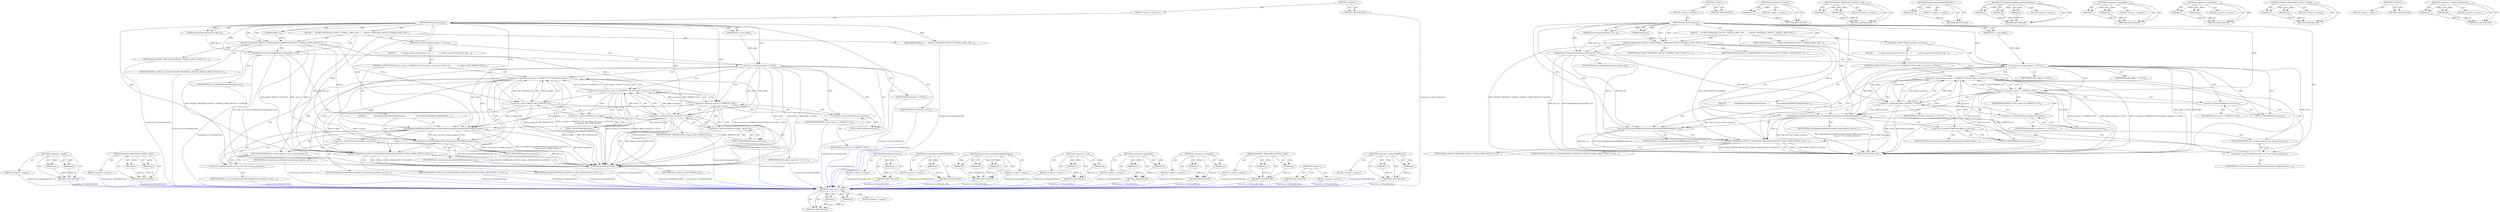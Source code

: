 digraph "&lt;operator&gt;.indirectFieldAccess" {
vulnerable_90 [label=<(METHOD,&lt;operator&gt;.equals)>];
vulnerable_91 [label=<(PARAM,p1)>];
vulnerable_92 [label=<(PARAM,p2)>];
vulnerable_93 [label=<(BLOCK,&lt;empty&gt;,&lt;empty&gt;)>];
vulnerable_94 [label=<(METHOD_RETURN,ANY)>];
vulnerable_6 [label=<(METHOD,&lt;global&gt;)<SUB>1</SUB>>];
vulnerable_7 [label=<(BLOCK,&lt;empty&gt;,&lt;empty&gt;)<SUB>1</SUB>>];
vulnerable_8 [label=<(METHOD,DetectRunCleanup)<SUB>1</SUB>>];
vulnerable_9 [label=<(PARAM,DetectEngineThreadCtx *det_ctx)<SUB>1</SUB>>];
vulnerable_10 [label=<(PARAM,Packet *p)<SUB>2</SUB>>];
vulnerable_11 [label=<(PARAM,Flow * const pflow)<SUB>2</SUB>>];
vulnerable_12 [label=<(BLOCK,{
    PACKET_PROFILING_DETECT_START(p, PROF_DET...,{
    PACKET_PROFILING_DETECT_START(p, PROF_DET...)<SUB>3</SUB>>];
vulnerable_13 [label=<(PACKET_PROFILING_DETECT_START,PACKET_PROFILING_DETECT_START(p, PROF_DETECT_CL...)<SUB>4</SUB>>];
vulnerable_14 [label=<(IDENTIFIER,p,PACKET_PROFILING_DETECT_START(p, PROF_DETECT_CL...)<SUB>4</SUB>>];
vulnerable_15 [label=<(IDENTIFIER,PROF_DETECT_CLEANUP,PACKET_PROFILING_DETECT_START(p, PROF_DETECT_CL...)<SUB>4</SUB>>];
vulnerable_16 [label=<(PacketPatternCleanup,PacketPatternCleanup(det_ctx))<SUB>6</SUB>>];
vulnerable_17 [label=<(IDENTIFIER,det_ctx,PacketPatternCleanup(det_ctx))<SUB>6</SUB>>];
vulnerable_18 [label=<(CONTROL_STRUCTURE,IF,if (pflow != NULL))<SUB>8</SUB>>];
vulnerable_19 [label=<(&lt;operator&gt;.notEquals,pflow != NULL)<SUB>8</SUB>>];
vulnerable_20 [label=<(IDENTIFIER,pflow,pflow != NULL)<SUB>8</SUB>>];
vulnerable_21 [label=<(IDENTIFIER,NULL,pflow != NULL)<SUB>8</SUB>>];
vulnerable_22 [label=<(BLOCK,{
         /* update inspected tracker for raw ...,{
         /* update inspected tracker for raw ...)<SUB>8</SUB>>];
vulnerable_23 [label=<(CONTROL_STRUCTURE,IF,if (p-&gt;proto == IPPROTO_TCP &amp;&amp; pflow-&gt;protoctx != NULL))<SUB>10</SUB>>];
vulnerable_24 [label=<(&lt;operator&gt;.logicalAnd,p-&gt;proto == IPPROTO_TCP &amp;&amp; pflow-&gt;protoctx != NULL)<SUB>10</SUB>>];
vulnerable_25 [label=<(&lt;operator&gt;.equals,p-&gt;proto == IPPROTO_TCP)<SUB>10</SUB>>];
vulnerable_26 [label=<(&lt;operator&gt;.indirectFieldAccess,p-&gt;proto)<SUB>10</SUB>>];
vulnerable_27 [label=<(IDENTIFIER,p,p-&gt;proto == IPPROTO_TCP)<SUB>10</SUB>>];
vulnerable_28 [label=<(FIELD_IDENTIFIER,proto,proto)<SUB>10</SUB>>];
vulnerable_29 [label=<(IDENTIFIER,IPPROTO_TCP,p-&gt;proto == IPPROTO_TCP)<SUB>10</SUB>>];
vulnerable_30 [label=<(&lt;operator&gt;.notEquals,pflow-&gt;protoctx != NULL)<SUB>10</SUB>>];
vulnerable_31 [label=<(&lt;operator&gt;.indirectFieldAccess,pflow-&gt;protoctx)<SUB>10</SUB>>];
vulnerable_32 [label=<(IDENTIFIER,pflow,pflow-&gt;protoctx != NULL)<SUB>10</SUB>>];
vulnerable_33 [label=<(FIELD_IDENTIFIER,protoctx,protoctx)<SUB>10</SUB>>];
vulnerable_34 [label=<(IDENTIFIER,NULL,pflow-&gt;protoctx != NULL)<SUB>10</SUB>>];
vulnerable_35 [label=<(BLOCK,{
             StreamReassembleRawUpdateProgres...,{
             StreamReassembleRawUpdateProgres...)<SUB>10</SUB>>];
vulnerable_36 [label=<(StreamReassembleRawUpdateProgress,StreamReassembleRawUpdateProgress(pflow-&gt;protoc...)<SUB>11</SUB>>];
vulnerable_37 [label=<(&lt;operator&gt;.indirectFieldAccess,pflow-&gt;protoctx)<SUB>11</SUB>>];
vulnerable_38 [label=<(IDENTIFIER,pflow,StreamReassembleRawUpdateProgress(pflow-&gt;protoc...)<SUB>11</SUB>>];
vulnerable_39 [label=<(FIELD_IDENTIFIER,protoctx,protoctx)<SUB>11</SUB>>];
vulnerable_40 [label=<(IDENTIFIER,p,StreamReassembleRawUpdateProgress(pflow-&gt;protoc...)<SUB>11</SUB>>];
vulnerable_41 [label=<(&lt;operator&gt;.indirectFieldAccess,det_ctx-&gt;raw_stream_progress)<SUB>12</SUB>>];
vulnerable_42 [label=<(IDENTIFIER,det_ctx,StreamReassembleRawUpdateProgress(pflow-&gt;protoc...)<SUB>12</SUB>>];
vulnerable_43 [label=<(FIELD_IDENTIFIER,raw_stream_progress,raw_stream_progress)<SUB>12</SUB>>];
vulnerable_44 [label=<(DetectEngineCleanHCBDBuffers,DetectEngineCleanHCBDBuffers(det_ctx))<SUB>14</SUB>>];
vulnerable_45 [label=<(IDENTIFIER,det_ctx,DetectEngineCleanHCBDBuffers(det_ctx))<SUB>14</SUB>>];
vulnerable_46 [label=<(PACKET_PROFILING_DETECT_END,PACKET_PROFILING_DETECT_END(p, PROF_DETECT_CLEA...)<SUB>17</SUB>>];
vulnerable_47 [label=<(IDENTIFIER,p,PACKET_PROFILING_DETECT_END(p, PROF_DETECT_CLEA...)<SUB>17</SUB>>];
vulnerable_48 [label=<(IDENTIFIER,PROF_DETECT_CLEANUP,PACKET_PROFILING_DETECT_END(p, PROF_DETECT_CLEA...)<SUB>17</SUB>>];
vulnerable_49 [label=<(IDENTIFIER,SCReturn,{
    PACKET_PROFILING_DETECT_START(p, PROF_DET...)<SUB>18</SUB>>];
vulnerable_50 [label=<(METHOD_RETURN,void)<SUB>1</SUB>>];
vulnerable_52 [label=<(METHOD_RETURN,ANY)<SUB>1</SUB>>];
vulnerable_76 [label=<(METHOD,PacketPatternCleanup)>];
vulnerable_77 [label=<(PARAM,p1)>];
vulnerable_78 [label=<(BLOCK,&lt;empty&gt;,&lt;empty&gt;)>];
vulnerable_79 [label=<(METHOD_RETURN,ANY)>];
vulnerable_110 [label=<(METHOD,PACKET_PROFILING_DETECT_END)>];
vulnerable_111 [label=<(PARAM,p1)>];
vulnerable_112 [label=<(PARAM,p2)>];
vulnerable_113 [label=<(BLOCK,&lt;empty&gt;,&lt;empty&gt;)>];
vulnerable_114 [label=<(METHOD_RETURN,ANY)>];
vulnerable_106 [label=<(METHOD,DetectEngineCleanHCBDBuffers)>];
vulnerable_107 [label=<(PARAM,p1)>];
vulnerable_108 [label=<(BLOCK,&lt;empty&gt;,&lt;empty&gt;)>];
vulnerable_109 [label=<(METHOD_RETURN,ANY)>];
vulnerable_100 [label=<(METHOD,StreamReassembleRawUpdateProgress)>];
vulnerable_101 [label=<(PARAM,p1)>];
vulnerable_102 [label=<(PARAM,p2)>];
vulnerable_103 [label=<(PARAM,p3)>];
vulnerable_104 [label=<(BLOCK,&lt;empty&gt;,&lt;empty&gt;)>];
vulnerable_105 [label=<(METHOD_RETURN,ANY)>];
vulnerable_85 [label=<(METHOD,&lt;operator&gt;.logicalAnd)>];
vulnerable_86 [label=<(PARAM,p1)>];
vulnerable_87 [label=<(PARAM,p2)>];
vulnerable_88 [label=<(BLOCK,&lt;empty&gt;,&lt;empty&gt;)>];
vulnerable_89 [label=<(METHOD_RETURN,ANY)>];
vulnerable_80 [label=<(METHOD,&lt;operator&gt;.notEquals)>];
vulnerable_81 [label=<(PARAM,p1)>];
vulnerable_82 [label=<(PARAM,p2)>];
vulnerable_83 [label=<(BLOCK,&lt;empty&gt;,&lt;empty&gt;)>];
vulnerable_84 [label=<(METHOD_RETURN,ANY)>];
vulnerable_71 [label=<(METHOD,PACKET_PROFILING_DETECT_START)>];
vulnerable_72 [label=<(PARAM,p1)>];
vulnerable_73 [label=<(PARAM,p2)>];
vulnerable_74 [label=<(BLOCK,&lt;empty&gt;,&lt;empty&gt;)>];
vulnerable_75 [label=<(METHOD_RETURN,ANY)>];
vulnerable_65 [label=<(METHOD,&lt;global&gt;)<SUB>1</SUB>>];
vulnerable_66 [label=<(BLOCK,&lt;empty&gt;,&lt;empty&gt;)>];
vulnerable_67 [label=<(METHOD_RETURN,ANY)>];
vulnerable_95 [label=<(METHOD,&lt;operator&gt;.indirectFieldAccess)>];
vulnerable_96 [label=<(PARAM,p1)>];
vulnerable_97 [label=<(PARAM,p2)>];
vulnerable_98 [label=<(BLOCK,&lt;empty&gt;,&lt;empty&gt;)>];
vulnerable_99 [label=<(METHOD_RETURN,ANY)>];
fixed_96 [label=<(METHOD,&lt;operator&gt;.equals)>];
fixed_97 [label=<(PARAM,p1)>];
fixed_98 [label=<(PARAM,p2)>];
fixed_99 [label=<(BLOCK,&lt;empty&gt;,&lt;empty&gt;)>];
fixed_100 [label=<(METHOD_RETURN,ANY)>];
fixed_121 [label=<(METHOD,PACKET_PROFILING_DETECT_END)>];
fixed_122 [label=<(PARAM,p1)>];
fixed_123 [label=<(PARAM,p2)>];
fixed_124 [label=<(BLOCK,&lt;empty&gt;,&lt;empty&gt;)>];
fixed_125 [label=<(METHOD_RETURN,ANY)>];
fixed_6 [label=<(METHOD,&lt;global&gt;)<SUB>1</SUB>>];
fixed_7 [label=<(BLOCK,&lt;empty&gt;,&lt;empty&gt;)<SUB>1</SUB>>];
fixed_8 [label=<(METHOD,DetectRunCleanup)<SUB>1</SUB>>];
fixed_9 [label=<(PARAM,DetectEngineThreadCtx *det_ctx)<SUB>1</SUB>>];
fixed_10 [label=<(PARAM,Packet *p)<SUB>2</SUB>>];
fixed_11 [label=<(PARAM,Flow * const pflow)<SUB>2</SUB>>];
fixed_12 [label=<(BLOCK,{
    PACKET_PROFILING_DETECT_START(p, PROF_DET...,{
    PACKET_PROFILING_DETECT_START(p, PROF_DET...)<SUB>3</SUB>>];
fixed_13 [label=<(PACKET_PROFILING_DETECT_START,PACKET_PROFILING_DETECT_START(p, PROF_DETECT_CL...)<SUB>4</SUB>>];
fixed_14 [label=<(IDENTIFIER,p,PACKET_PROFILING_DETECT_START(p, PROF_DETECT_CL...)<SUB>4</SUB>>];
fixed_15 [label=<(IDENTIFIER,PROF_DETECT_CLEANUP,PACKET_PROFILING_DETECT_START(p, PROF_DETECT_CL...)<SUB>4</SUB>>];
fixed_16 [label=<(PacketPatternCleanup,PacketPatternCleanup(det_ctx))<SUB>6</SUB>>];
fixed_17 [label=<(IDENTIFIER,det_ctx,PacketPatternCleanup(det_ctx))<SUB>6</SUB>>];
fixed_18 [label=<(CONTROL_STRUCTURE,IF,if (pflow != NULL))<SUB>8</SUB>>];
fixed_19 [label=<(&lt;operator&gt;.notEquals,pflow != NULL)<SUB>8</SUB>>];
fixed_20 [label=<(IDENTIFIER,pflow,pflow != NULL)<SUB>8</SUB>>];
fixed_21 [label=<(IDENTIFIER,NULL,pflow != NULL)<SUB>8</SUB>>];
fixed_22 [label=<(BLOCK,{
         /* update inspected tracker for raw ...,{
         /* update inspected tracker for raw ...)<SUB>8</SUB>>];
fixed_23 [label=<(CONTROL_STRUCTURE,IF,if (p-&gt;proto == IPPROTO_TCP &amp;&amp; pflow-&gt;protoctx != NULL &amp;&amp;
            (p-&gt;flags &amp; PKT_STREAM_EST)))<SUB>10</SUB>>];
fixed_24 [label=<(&lt;operator&gt;.logicalAnd,p-&gt;proto == IPPROTO_TCP &amp;&amp; pflow-&gt;protoctx != N...)<SUB>10</SUB>>];
fixed_25 [label=<(&lt;operator&gt;.logicalAnd,p-&gt;proto == IPPROTO_TCP &amp;&amp; pflow-&gt;protoctx != NULL)<SUB>10</SUB>>];
fixed_26 [label=<(&lt;operator&gt;.equals,p-&gt;proto == IPPROTO_TCP)<SUB>10</SUB>>];
fixed_27 [label=<(&lt;operator&gt;.indirectFieldAccess,p-&gt;proto)<SUB>10</SUB>>];
fixed_28 [label=<(IDENTIFIER,p,p-&gt;proto == IPPROTO_TCP)<SUB>10</SUB>>];
fixed_29 [label=<(FIELD_IDENTIFIER,proto,proto)<SUB>10</SUB>>];
fixed_30 [label=<(IDENTIFIER,IPPROTO_TCP,p-&gt;proto == IPPROTO_TCP)<SUB>10</SUB>>];
fixed_31 [label=<(&lt;operator&gt;.notEquals,pflow-&gt;protoctx != NULL)<SUB>10</SUB>>];
fixed_32 [label=<(&lt;operator&gt;.indirectFieldAccess,pflow-&gt;protoctx)<SUB>10</SUB>>];
fixed_33 [label=<(IDENTIFIER,pflow,pflow-&gt;protoctx != NULL)<SUB>10</SUB>>];
fixed_34 [label=<(FIELD_IDENTIFIER,protoctx,protoctx)<SUB>10</SUB>>];
fixed_35 [label=<(IDENTIFIER,NULL,pflow-&gt;protoctx != NULL)<SUB>10</SUB>>];
fixed_36 [label=<(&lt;operator&gt;.and,p-&gt;flags &amp; PKT_STREAM_EST)<SUB>11</SUB>>];
fixed_37 [label=<(&lt;operator&gt;.indirectFieldAccess,p-&gt;flags)<SUB>11</SUB>>];
fixed_38 [label=<(IDENTIFIER,p,p-&gt;flags &amp; PKT_STREAM_EST)<SUB>11</SUB>>];
fixed_39 [label=<(FIELD_IDENTIFIER,flags,flags)<SUB>11</SUB>>];
fixed_40 [label=<(IDENTIFIER,PKT_STREAM_EST,p-&gt;flags &amp; PKT_STREAM_EST)<SUB>11</SUB>>];
fixed_41 [label=<(BLOCK,{
             StreamReassembleRawUpdateProgres...,{
             StreamReassembleRawUpdateProgres...)<SUB>12</SUB>>];
fixed_42 [label=<(StreamReassembleRawUpdateProgress,StreamReassembleRawUpdateProgress(pflow-&gt;protoc...)<SUB>13</SUB>>];
fixed_43 [label=<(&lt;operator&gt;.indirectFieldAccess,pflow-&gt;protoctx)<SUB>13</SUB>>];
fixed_44 [label=<(IDENTIFIER,pflow,StreamReassembleRawUpdateProgress(pflow-&gt;protoc...)<SUB>13</SUB>>];
fixed_45 [label=<(FIELD_IDENTIFIER,protoctx,protoctx)<SUB>13</SUB>>];
fixed_46 [label=<(IDENTIFIER,p,StreamReassembleRawUpdateProgress(pflow-&gt;protoc...)<SUB>13</SUB>>];
fixed_47 [label=<(&lt;operator&gt;.indirectFieldAccess,det_ctx-&gt;raw_stream_progress)<SUB>14</SUB>>];
fixed_48 [label=<(IDENTIFIER,det_ctx,StreamReassembleRawUpdateProgress(pflow-&gt;protoc...)<SUB>14</SUB>>];
fixed_49 [label=<(FIELD_IDENTIFIER,raw_stream_progress,raw_stream_progress)<SUB>14</SUB>>];
fixed_50 [label=<(DetectEngineCleanHCBDBuffers,DetectEngineCleanHCBDBuffers(det_ctx))<SUB>16</SUB>>];
fixed_51 [label=<(IDENTIFIER,det_ctx,DetectEngineCleanHCBDBuffers(det_ctx))<SUB>16</SUB>>];
fixed_52 [label=<(PACKET_PROFILING_DETECT_END,PACKET_PROFILING_DETECT_END(p, PROF_DETECT_CLEA...)<SUB>19</SUB>>];
fixed_53 [label=<(IDENTIFIER,p,PACKET_PROFILING_DETECT_END(p, PROF_DETECT_CLEA...)<SUB>19</SUB>>];
fixed_54 [label=<(IDENTIFIER,PROF_DETECT_CLEANUP,PACKET_PROFILING_DETECT_END(p, PROF_DETECT_CLEA...)<SUB>19</SUB>>];
fixed_55 [label=<(IDENTIFIER,SCReturn,{
    PACKET_PROFILING_DETECT_START(p, PROF_DET...)<SUB>20</SUB>>];
fixed_56 [label=<(METHOD_RETURN,void)<SUB>1</SUB>>];
fixed_58 [label=<(METHOD_RETURN,ANY)<SUB>1</SUB>>];
fixed_82 [label=<(METHOD,PacketPatternCleanup)>];
fixed_83 [label=<(PARAM,p1)>];
fixed_84 [label=<(BLOCK,&lt;empty&gt;,&lt;empty&gt;)>];
fixed_85 [label=<(METHOD_RETURN,ANY)>];
fixed_117 [label=<(METHOD,DetectEngineCleanHCBDBuffers)>];
fixed_118 [label=<(PARAM,p1)>];
fixed_119 [label=<(BLOCK,&lt;empty&gt;,&lt;empty&gt;)>];
fixed_120 [label=<(METHOD_RETURN,ANY)>];
fixed_111 [label=<(METHOD,StreamReassembleRawUpdateProgress)>];
fixed_112 [label=<(PARAM,p1)>];
fixed_113 [label=<(PARAM,p2)>];
fixed_114 [label=<(PARAM,p3)>];
fixed_115 [label=<(BLOCK,&lt;empty&gt;,&lt;empty&gt;)>];
fixed_116 [label=<(METHOD_RETURN,ANY)>];
fixed_106 [label=<(METHOD,&lt;operator&gt;.and)>];
fixed_107 [label=<(PARAM,p1)>];
fixed_108 [label=<(PARAM,p2)>];
fixed_109 [label=<(BLOCK,&lt;empty&gt;,&lt;empty&gt;)>];
fixed_110 [label=<(METHOD_RETURN,ANY)>];
fixed_91 [label=<(METHOD,&lt;operator&gt;.logicalAnd)>];
fixed_92 [label=<(PARAM,p1)>];
fixed_93 [label=<(PARAM,p2)>];
fixed_94 [label=<(BLOCK,&lt;empty&gt;,&lt;empty&gt;)>];
fixed_95 [label=<(METHOD_RETURN,ANY)>];
fixed_86 [label=<(METHOD,&lt;operator&gt;.notEquals)>];
fixed_87 [label=<(PARAM,p1)>];
fixed_88 [label=<(PARAM,p2)>];
fixed_89 [label=<(BLOCK,&lt;empty&gt;,&lt;empty&gt;)>];
fixed_90 [label=<(METHOD_RETURN,ANY)>];
fixed_77 [label=<(METHOD,PACKET_PROFILING_DETECT_START)>];
fixed_78 [label=<(PARAM,p1)>];
fixed_79 [label=<(PARAM,p2)>];
fixed_80 [label=<(BLOCK,&lt;empty&gt;,&lt;empty&gt;)>];
fixed_81 [label=<(METHOD_RETURN,ANY)>];
fixed_71 [label=<(METHOD,&lt;global&gt;)<SUB>1</SUB>>];
fixed_72 [label=<(BLOCK,&lt;empty&gt;,&lt;empty&gt;)>];
fixed_73 [label=<(METHOD_RETURN,ANY)>];
fixed_101 [label=<(METHOD,&lt;operator&gt;.indirectFieldAccess)>];
fixed_102 [label=<(PARAM,p1)>];
fixed_103 [label=<(PARAM,p2)>];
fixed_104 [label=<(BLOCK,&lt;empty&gt;,&lt;empty&gt;)>];
fixed_105 [label=<(METHOD_RETURN,ANY)>];
vulnerable_90 -> vulnerable_91  [key=0, label="AST: "];
vulnerable_90 -> vulnerable_91  [key=1, label="DDG: "];
vulnerable_90 -> vulnerable_93  [key=0, label="AST: "];
vulnerable_90 -> vulnerable_92  [key=0, label="AST: "];
vulnerable_90 -> vulnerable_92  [key=1, label="DDG: "];
vulnerable_90 -> vulnerable_94  [key=0, label="AST: "];
vulnerable_90 -> vulnerable_94  [key=1, label="CFG: "];
vulnerable_91 -> vulnerable_94  [key=0, label="DDG: p1"];
vulnerable_92 -> vulnerable_94  [key=0, label="DDG: p2"];
vulnerable_6 -> vulnerable_7  [key=0, label="AST: "];
vulnerable_6 -> vulnerable_52  [key=0, label="AST: "];
vulnerable_6 -> vulnerable_52  [key=1, label="CFG: "];
vulnerable_7 -> vulnerable_8  [key=0, label="AST: "];
vulnerable_8 -> vulnerable_9  [key=0, label="AST: "];
vulnerable_8 -> vulnerable_9  [key=1, label="DDG: "];
vulnerable_8 -> vulnerable_10  [key=0, label="AST: "];
vulnerable_8 -> vulnerable_10  [key=1, label="DDG: "];
vulnerable_8 -> vulnerable_11  [key=0, label="AST: "];
vulnerable_8 -> vulnerable_11  [key=1, label="DDG: "];
vulnerable_8 -> vulnerable_12  [key=0, label="AST: "];
vulnerable_8 -> vulnerable_50  [key=0, label="AST: "];
vulnerable_8 -> vulnerable_13  [key=0, label="CFG: "];
vulnerable_8 -> vulnerable_13  [key=1, label="DDG: "];
vulnerable_8 -> vulnerable_49  [key=0, label="DDG: "];
vulnerable_8 -> vulnerable_16  [key=0, label="DDG: "];
vulnerable_8 -> vulnerable_46  [key=0, label="DDG: "];
vulnerable_8 -> vulnerable_19  [key=0, label="DDG: "];
vulnerable_8 -> vulnerable_25  [key=0, label="DDG: "];
vulnerable_8 -> vulnerable_30  [key=0, label="DDG: "];
vulnerable_8 -> vulnerable_36  [key=0, label="DDG: "];
vulnerable_8 -> vulnerable_44  [key=0, label="DDG: "];
vulnerable_9 -> vulnerable_16  [key=0, label="DDG: det_ctx"];
vulnerable_10 -> vulnerable_13  [key=0, label="DDG: p"];
vulnerable_11 -> vulnerable_19  [key=0, label="DDG: pflow"];
vulnerable_12 -> vulnerable_13  [key=0, label="AST: "];
vulnerable_12 -> vulnerable_16  [key=0, label="AST: "];
vulnerable_12 -> vulnerable_18  [key=0, label="AST: "];
vulnerable_12 -> vulnerable_46  [key=0, label="AST: "];
vulnerable_12 -> vulnerable_49  [key=0, label="AST: "];
vulnerable_13 -> vulnerable_14  [key=0, label="AST: "];
vulnerable_13 -> vulnerable_15  [key=0, label="AST: "];
vulnerable_13 -> vulnerable_16  [key=0, label="CFG: "];
vulnerable_13 -> vulnerable_50  [key=0, label="DDG: PACKET_PROFILING_DETECT_START(p, PROF_DETECT_CLEANUP)"];
vulnerable_13 -> vulnerable_46  [key=0, label="DDG: p"];
vulnerable_13 -> vulnerable_46  [key=1, label="DDG: PROF_DETECT_CLEANUP"];
vulnerable_13 -> vulnerable_25  [key=0, label="DDG: p"];
vulnerable_13 -> vulnerable_36  [key=0, label="DDG: p"];
vulnerable_16 -> vulnerable_17  [key=0, label="AST: "];
vulnerable_16 -> vulnerable_19  [key=0, label="CFG: "];
vulnerable_16 -> vulnerable_50  [key=0, label="DDG: det_ctx"];
vulnerable_16 -> vulnerable_50  [key=1, label="DDG: PacketPatternCleanup(det_ctx)"];
vulnerable_16 -> vulnerable_36  [key=0, label="DDG: det_ctx"];
vulnerable_16 -> vulnerable_44  [key=0, label="DDG: det_ctx"];
vulnerable_18 -> vulnerable_19  [key=0, label="AST: "];
vulnerable_18 -> vulnerable_22  [key=0, label="AST: "];
vulnerable_19 -> vulnerable_20  [key=0, label="AST: "];
vulnerable_19 -> vulnerable_21  [key=0, label="AST: "];
vulnerable_19 -> vulnerable_28  [key=0, label="CFG: "];
vulnerable_19 -> vulnerable_28  [key=1, label="CDG: "];
vulnerable_19 -> vulnerable_46  [key=0, label="CFG: "];
vulnerable_19 -> vulnerable_50  [key=0, label="DDG: pflow"];
vulnerable_19 -> vulnerable_50  [key=1, label="DDG: NULL"];
vulnerable_19 -> vulnerable_50  [key=2, label="DDG: pflow != NULL"];
vulnerable_19 -> vulnerable_30  [key=0, label="DDG: pflow"];
vulnerable_19 -> vulnerable_30  [key=1, label="DDG: NULL"];
vulnerable_19 -> vulnerable_36  [key=0, label="DDG: pflow"];
vulnerable_19 -> vulnerable_24  [key=0, label="CDG: "];
vulnerable_19 -> vulnerable_26  [key=0, label="CDG: "];
vulnerable_19 -> vulnerable_25  [key=0, label="CDG: "];
vulnerable_22 -> vulnerable_23  [key=0, label="AST: "];
vulnerable_23 -> vulnerable_24  [key=0, label="AST: "];
vulnerable_23 -> vulnerable_35  [key=0, label="AST: "];
vulnerable_24 -> vulnerable_25  [key=0, label="AST: "];
vulnerable_24 -> vulnerable_30  [key=0, label="AST: "];
vulnerable_24 -> vulnerable_39  [key=0, label="CFG: "];
vulnerable_24 -> vulnerable_39  [key=1, label="CDG: "];
vulnerable_24 -> vulnerable_46  [key=0, label="CFG: "];
vulnerable_24 -> vulnerable_50  [key=0, label="DDG: p-&gt;proto == IPPROTO_TCP"];
vulnerable_24 -> vulnerable_50  [key=1, label="DDG: pflow-&gt;protoctx != NULL"];
vulnerable_24 -> vulnerable_50  [key=2, label="DDG: p-&gt;proto == IPPROTO_TCP &amp;&amp; pflow-&gt;protoctx != NULL"];
vulnerable_24 -> vulnerable_36  [key=0, label="CDG: "];
vulnerable_24 -> vulnerable_44  [key=0, label="CDG: "];
vulnerable_24 -> vulnerable_37  [key=0, label="CDG: "];
vulnerable_24 -> vulnerable_41  [key=0, label="CDG: "];
vulnerable_24 -> vulnerable_43  [key=0, label="CDG: "];
vulnerable_25 -> vulnerable_26  [key=0, label="AST: "];
vulnerable_25 -> vulnerable_29  [key=0, label="AST: "];
vulnerable_25 -> vulnerable_24  [key=0, label="CFG: "];
vulnerable_25 -> vulnerable_24  [key=1, label="DDG: p-&gt;proto"];
vulnerable_25 -> vulnerable_24  [key=2, label="DDG: IPPROTO_TCP"];
vulnerable_25 -> vulnerable_33  [key=0, label="CFG: "];
vulnerable_25 -> vulnerable_33  [key=1, label="CDG: "];
vulnerable_25 -> vulnerable_50  [key=0, label="DDG: p-&gt;proto"];
vulnerable_25 -> vulnerable_50  [key=1, label="DDG: IPPROTO_TCP"];
vulnerable_25 -> vulnerable_46  [key=0, label="DDG: p-&gt;proto"];
vulnerable_25 -> vulnerable_36  [key=0, label="DDG: p-&gt;proto"];
vulnerable_25 -> vulnerable_30  [key=0, label="CDG: "];
vulnerable_25 -> vulnerable_31  [key=0, label="CDG: "];
vulnerable_26 -> vulnerable_27  [key=0, label="AST: "];
vulnerable_26 -> vulnerable_28  [key=0, label="AST: "];
vulnerable_26 -> vulnerable_25  [key=0, label="CFG: "];
vulnerable_28 -> vulnerable_26  [key=0, label="CFG: "];
vulnerable_30 -> vulnerable_31  [key=0, label="AST: "];
vulnerable_30 -> vulnerable_34  [key=0, label="AST: "];
vulnerable_30 -> vulnerable_24  [key=0, label="CFG: "];
vulnerable_30 -> vulnerable_24  [key=1, label="DDG: pflow-&gt;protoctx"];
vulnerable_30 -> vulnerable_24  [key=2, label="DDG: NULL"];
vulnerable_30 -> vulnerable_50  [key=0, label="DDG: pflow-&gt;protoctx"];
vulnerable_30 -> vulnerable_50  [key=1, label="DDG: NULL"];
vulnerable_30 -> vulnerable_36  [key=0, label="DDG: pflow-&gt;protoctx"];
vulnerable_31 -> vulnerable_32  [key=0, label="AST: "];
vulnerable_31 -> vulnerable_33  [key=0, label="AST: "];
vulnerable_31 -> vulnerable_30  [key=0, label="CFG: "];
vulnerable_33 -> vulnerable_31  [key=0, label="CFG: "];
vulnerable_35 -> vulnerable_36  [key=0, label="AST: "];
vulnerable_35 -> vulnerable_44  [key=0, label="AST: "];
vulnerable_36 -> vulnerable_37  [key=0, label="AST: "];
vulnerable_36 -> vulnerable_40  [key=0, label="AST: "];
vulnerable_36 -> vulnerable_41  [key=0, label="AST: "];
vulnerable_36 -> vulnerable_44  [key=0, label="CFG: "];
vulnerable_36 -> vulnerable_44  [key=1, label="DDG: det_ctx-&gt;raw_stream_progress"];
vulnerable_36 -> vulnerable_50  [key=0, label="DDG: pflow-&gt;protoctx"];
vulnerable_36 -> vulnerable_50  [key=1, label="DDG: det_ctx-&gt;raw_stream_progress"];
vulnerable_36 -> vulnerable_50  [key=2, label="DDG: StreamReassembleRawUpdateProgress(pflow-&gt;protoctx, p,
                     det_ctx-&gt;raw_stream_progress)"];
vulnerable_36 -> vulnerable_46  [key=0, label="DDG: p"];
vulnerable_37 -> vulnerable_38  [key=0, label="AST: "];
vulnerable_37 -> vulnerable_39  [key=0, label="AST: "];
vulnerable_37 -> vulnerable_43  [key=0, label="CFG: "];
vulnerable_39 -> vulnerable_37  [key=0, label="CFG: "];
vulnerable_41 -> vulnerable_42  [key=0, label="AST: "];
vulnerable_41 -> vulnerable_43  [key=0, label="AST: "];
vulnerable_41 -> vulnerable_36  [key=0, label="CFG: "];
vulnerable_43 -> vulnerable_41  [key=0, label="CFG: "];
vulnerable_44 -> vulnerable_45  [key=0, label="AST: "];
vulnerable_44 -> vulnerable_46  [key=0, label="CFG: "];
vulnerable_44 -> vulnerable_50  [key=0, label="DDG: det_ctx"];
vulnerable_44 -> vulnerable_50  [key=1, label="DDG: DetectEngineCleanHCBDBuffers(det_ctx)"];
vulnerable_46 -> vulnerable_47  [key=0, label="AST: "];
vulnerable_46 -> vulnerable_48  [key=0, label="AST: "];
vulnerable_46 -> vulnerable_50  [key=0, label="CFG: "];
vulnerable_46 -> vulnerable_50  [key=1, label="DDG: p"];
vulnerable_46 -> vulnerable_50  [key=2, label="DDG: PROF_DETECT_CLEANUP"];
vulnerable_46 -> vulnerable_50  [key=3, label="DDG: PACKET_PROFILING_DETECT_END(p, PROF_DETECT_CLEANUP)"];
vulnerable_76 -> vulnerable_77  [key=0, label="AST: "];
vulnerable_76 -> vulnerable_77  [key=1, label="DDG: "];
vulnerable_76 -> vulnerable_78  [key=0, label="AST: "];
vulnerable_76 -> vulnerable_79  [key=0, label="AST: "];
vulnerable_76 -> vulnerable_79  [key=1, label="CFG: "];
vulnerable_77 -> vulnerable_79  [key=0, label="DDG: p1"];
vulnerable_110 -> vulnerable_111  [key=0, label="AST: "];
vulnerable_110 -> vulnerable_111  [key=1, label="DDG: "];
vulnerable_110 -> vulnerable_113  [key=0, label="AST: "];
vulnerable_110 -> vulnerable_112  [key=0, label="AST: "];
vulnerable_110 -> vulnerable_112  [key=1, label="DDG: "];
vulnerable_110 -> vulnerable_114  [key=0, label="AST: "];
vulnerable_110 -> vulnerable_114  [key=1, label="CFG: "];
vulnerable_111 -> vulnerable_114  [key=0, label="DDG: p1"];
vulnerable_112 -> vulnerable_114  [key=0, label="DDG: p2"];
vulnerable_106 -> vulnerable_107  [key=0, label="AST: "];
vulnerable_106 -> vulnerable_107  [key=1, label="DDG: "];
vulnerable_106 -> vulnerable_108  [key=0, label="AST: "];
vulnerable_106 -> vulnerable_109  [key=0, label="AST: "];
vulnerable_106 -> vulnerable_109  [key=1, label="CFG: "];
vulnerable_107 -> vulnerable_109  [key=0, label="DDG: p1"];
vulnerable_100 -> vulnerable_101  [key=0, label="AST: "];
vulnerable_100 -> vulnerable_101  [key=1, label="DDG: "];
vulnerable_100 -> vulnerable_104  [key=0, label="AST: "];
vulnerable_100 -> vulnerable_102  [key=0, label="AST: "];
vulnerable_100 -> vulnerable_102  [key=1, label="DDG: "];
vulnerable_100 -> vulnerable_105  [key=0, label="AST: "];
vulnerable_100 -> vulnerable_105  [key=1, label="CFG: "];
vulnerable_100 -> vulnerable_103  [key=0, label="AST: "];
vulnerable_100 -> vulnerable_103  [key=1, label="DDG: "];
vulnerable_101 -> vulnerable_105  [key=0, label="DDG: p1"];
vulnerable_102 -> vulnerable_105  [key=0, label="DDG: p2"];
vulnerable_103 -> vulnerable_105  [key=0, label="DDG: p3"];
vulnerable_85 -> vulnerable_86  [key=0, label="AST: "];
vulnerable_85 -> vulnerable_86  [key=1, label="DDG: "];
vulnerable_85 -> vulnerable_88  [key=0, label="AST: "];
vulnerable_85 -> vulnerable_87  [key=0, label="AST: "];
vulnerable_85 -> vulnerable_87  [key=1, label="DDG: "];
vulnerable_85 -> vulnerable_89  [key=0, label="AST: "];
vulnerable_85 -> vulnerable_89  [key=1, label="CFG: "];
vulnerable_86 -> vulnerable_89  [key=0, label="DDG: p1"];
vulnerable_87 -> vulnerable_89  [key=0, label="DDG: p2"];
vulnerable_80 -> vulnerable_81  [key=0, label="AST: "];
vulnerable_80 -> vulnerable_81  [key=1, label="DDG: "];
vulnerable_80 -> vulnerable_83  [key=0, label="AST: "];
vulnerable_80 -> vulnerable_82  [key=0, label="AST: "];
vulnerable_80 -> vulnerable_82  [key=1, label="DDG: "];
vulnerable_80 -> vulnerable_84  [key=0, label="AST: "];
vulnerable_80 -> vulnerable_84  [key=1, label="CFG: "];
vulnerable_81 -> vulnerable_84  [key=0, label="DDG: p1"];
vulnerable_82 -> vulnerable_84  [key=0, label="DDG: p2"];
vulnerable_71 -> vulnerable_72  [key=0, label="AST: "];
vulnerable_71 -> vulnerable_72  [key=1, label="DDG: "];
vulnerable_71 -> vulnerable_74  [key=0, label="AST: "];
vulnerable_71 -> vulnerable_73  [key=0, label="AST: "];
vulnerable_71 -> vulnerable_73  [key=1, label="DDG: "];
vulnerable_71 -> vulnerable_75  [key=0, label="AST: "];
vulnerable_71 -> vulnerable_75  [key=1, label="CFG: "];
vulnerable_72 -> vulnerable_75  [key=0, label="DDG: p1"];
vulnerable_73 -> vulnerable_75  [key=0, label="DDG: p2"];
vulnerable_65 -> vulnerable_66  [key=0, label="AST: "];
vulnerable_65 -> vulnerable_67  [key=0, label="AST: "];
vulnerable_65 -> vulnerable_67  [key=1, label="CFG: "];
vulnerable_95 -> vulnerable_96  [key=0, label="AST: "];
vulnerable_95 -> vulnerable_96  [key=1, label="DDG: "];
vulnerable_95 -> vulnerable_98  [key=0, label="AST: "];
vulnerable_95 -> vulnerable_97  [key=0, label="AST: "];
vulnerable_95 -> vulnerable_97  [key=1, label="DDG: "];
vulnerable_95 -> vulnerable_99  [key=0, label="AST: "];
vulnerable_95 -> vulnerable_99  [key=1, label="CFG: "];
vulnerable_96 -> vulnerable_99  [key=0, label="DDG: p1"];
vulnerable_97 -> vulnerable_99  [key=0, label="DDG: p2"];
fixed_96 -> fixed_97  [key=0, label="AST: "];
fixed_96 -> fixed_97  [key=1, label="DDG: "];
fixed_96 -> fixed_99  [key=0, label="AST: "];
fixed_96 -> fixed_98  [key=0, label="AST: "];
fixed_96 -> fixed_98  [key=1, label="DDG: "];
fixed_96 -> fixed_100  [key=0, label="AST: "];
fixed_96 -> fixed_100  [key=1, label="CFG: "];
fixed_97 -> fixed_100  [key=0, label="DDG: p1"];
fixed_98 -> fixed_100  [key=0, label="DDG: p2"];
fixed_99 -> vulnerable_90  [color=blue, key=0, label="Connection to Vulnerable Root", penwidth="2.0", style=dashed];
fixed_100 -> vulnerable_90  [color=blue, key=0, label="Connection to Vulnerable Root", penwidth="2.0", style=dashed];
fixed_121 -> fixed_122  [key=0, label="AST: "];
fixed_121 -> fixed_122  [key=1, label="DDG: "];
fixed_121 -> fixed_124  [key=0, label="AST: "];
fixed_121 -> fixed_123  [key=0, label="AST: "];
fixed_121 -> fixed_123  [key=1, label="DDG: "];
fixed_121 -> fixed_125  [key=0, label="AST: "];
fixed_121 -> fixed_125  [key=1, label="CFG: "];
fixed_122 -> fixed_125  [key=0, label="DDG: p1"];
fixed_123 -> fixed_125  [key=0, label="DDG: p2"];
fixed_124 -> vulnerable_90  [color=blue, key=0, label="Connection to Vulnerable Root", penwidth="2.0", style=dashed];
fixed_125 -> vulnerable_90  [color=blue, key=0, label="Connection to Vulnerable Root", penwidth="2.0", style=dashed];
fixed_6 -> fixed_7  [key=0, label="AST: "];
fixed_6 -> fixed_58  [key=0, label="AST: "];
fixed_6 -> fixed_58  [key=1, label="CFG: "];
fixed_7 -> fixed_8  [key=0, label="AST: "];
fixed_8 -> fixed_9  [key=0, label="AST: "];
fixed_8 -> fixed_9  [key=1, label="DDG: "];
fixed_8 -> fixed_10  [key=0, label="AST: "];
fixed_8 -> fixed_10  [key=1, label="DDG: "];
fixed_8 -> fixed_11  [key=0, label="AST: "];
fixed_8 -> fixed_11  [key=1, label="DDG: "];
fixed_8 -> fixed_12  [key=0, label="AST: "];
fixed_8 -> fixed_56  [key=0, label="AST: "];
fixed_8 -> fixed_13  [key=0, label="CFG: "];
fixed_8 -> fixed_13  [key=1, label="DDG: "];
fixed_8 -> fixed_55  [key=0, label="DDG: "];
fixed_8 -> fixed_16  [key=0, label="DDG: "];
fixed_8 -> fixed_52  [key=0, label="DDG: "];
fixed_8 -> fixed_19  [key=0, label="DDG: "];
fixed_8 -> fixed_36  [key=0, label="DDG: "];
fixed_8 -> fixed_42  [key=0, label="DDG: "];
fixed_8 -> fixed_50  [key=0, label="DDG: "];
fixed_8 -> fixed_26  [key=0, label="DDG: "];
fixed_8 -> fixed_31  [key=0, label="DDG: "];
fixed_9 -> fixed_16  [key=0, label="DDG: det_ctx"];
fixed_10 -> fixed_13  [key=0, label="DDG: p"];
fixed_11 -> fixed_19  [key=0, label="DDG: pflow"];
fixed_12 -> fixed_13  [key=0, label="AST: "];
fixed_12 -> fixed_16  [key=0, label="AST: "];
fixed_12 -> fixed_18  [key=0, label="AST: "];
fixed_12 -> fixed_52  [key=0, label="AST: "];
fixed_12 -> fixed_55  [key=0, label="AST: "];
fixed_13 -> fixed_14  [key=0, label="AST: "];
fixed_13 -> fixed_15  [key=0, label="AST: "];
fixed_13 -> fixed_16  [key=0, label="CFG: "];
fixed_13 -> fixed_56  [key=0, label="DDG: PACKET_PROFILING_DETECT_START(p, PROF_DETECT_CLEANUP)"];
fixed_13 -> fixed_52  [key=0, label="DDG: p"];
fixed_13 -> fixed_52  [key=1, label="DDG: PROF_DETECT_CLEANUP"];
fixed_13 -> fixed_36  [key=0, label="DDG: p"];
fixed_13 -> fixed_42  [key=0, label="DDG: p"];
fixed_13 -> fixed_26  [key=0, label="DDG: p"];
fixed_14 -> vulnerable_90  [color=blue, key=0, label="Connection to Vulnerable Root", penwidth="2.0", style=dashed];
fixed_15 -> vulnerable_90  [color=blue, key=0, label="Connection to Vulnerable Root", penwidth="2.0", style=dashed];
fixed_16 -> fixed_17  [key=0, label="AST: "];
fixed_16 -> fixed_19  [key=0, label="CFG: "];
fixed_16 -> fixed_56  [key=0, label="DDG: det_ctx"];
fixed_16 -> fixed_56  [key=1, label="DDG: PacketPatternCleanup(det_ctx)"];
fixed_16 -> fixed_42  [key=0, label="DDG: det_ctx"];
fixed_16 -> fixed_50  [key=0, label="DDG: det_ctx"];
fixed_17 -> vulnerable_90  [color=blue, key=0, label="Connection to Vulnerable Root", penwidth="2.0", style=dashed];
fixed_18 -> fixed_19  [key=0, label="AST: "];
fixed_18 -> fixed_22  [key=0, label="AST: "];
fixed_19 -> fixed_20  [key=0, label="AST: "];
fixed_19 -> fixed_21  [key=0, label="AST: "];
fixed_19 -> fixed_29  [key=0, label="CFG: "];
fixed_19 -> fixed_29  [key=1, label="CDG: "];
fixed_19 -> fixed_52  [key=0, label="CFG: "];
fixed_19 -> fixed_56  [key=0, label="DDG: pflow"];
fixed_19 -> fixed_56  [key=1, label="DDG: NULL"];
fixed_19 -> fixed_56  [key=2, label="DDG: pflow != NULL"];
fixed_19 -> fixed_42  [key=0, label="DDG: pflow"];
fixed_19 -> fixed_31  [key=0, label="DDG: pflow"];
fixed_19 -> fixed_31  [key=1, label="DDG: NULL"];
fixed_19 -> fixed_24  [key=0, label="CDG: "];
fixed_19 -> fixed_26  [key=0, label="CDG: "];
fixed_19 -> fixed_25  [key=0, label="CDG: "];
fixed_19 -> fixed_27  [key=0, label="CDG: "];
fixed_20 -> vulnerable_90  [color=blue, key=0, label="Connection to Vulnerable Root", penwidth="2.0", style=dashed];
fixed_21 -> vulnerable_90  [color=blue, key=0, label="Connection to Vulnerable Root", penwidth="2.0", style=dashed];
fixed_22 -> fixed_23  [key=0, label="AST: "];
fixed_23 -> fixed_24  [key=0, label="AST: "];
fixed_23 -> fixed_41  [key=0, label="AST: "];
fixed_24 -> fixed_25  [key=0, label="AST: "];
fixed_24 -> fixed_36  [key=0, label="AST: "];
fixed_24 -> fixed_45  [key=0, label="CFG: "];
fixed_24 -> fixed_45  [key=1, label="CDG: "];
fixed_24 -> fixed_52  [key=0, label="CFG: "];
fixed_24 -> fixed_56  [key=0, label="DDG: p-&gt;proto == IPPROTO_TCP &amp;&amp; pflow-&gt;protoctx != NULL"];
fixed_24 -> fixed_56  [key=1, label="DDG: p-&gt;flags &amp; PKT_STREAM_EST"];
fixed_24 -> fixed_56  [key=2, label="DDG: p-&gt;proto == IPPROTO_TCP &amp;&amp; pflow-&gt;protoctx != NULL &amp;&amp;
            (p-&gt;flags &amp; PKT_STREAM_EST)"];
fixed_24 -> fixed_47  [key=0, label="CDG: "];
fixed_24 -> fixed_49  [key=0, label="CDG: "];
fixed_24 -> fixed_42  [key=0, label="CDG: "];
fixed_24 -> fixed_50  [key=0, label="CDG: "];
fixed_24 -> fixed_43  [key=0, label="CDG: "];
fixed_25 -> fixed_26  [key=0, label="AST: "];
fixed_25 -> fixed_31  [key=0, label="AST: "];
fixed_25 -> fixed_24  [key=0, label="CFG: "];
fixed_25 -> fixed_24  [key=1, label="DDG: p-&gt;proto == IPPROTO_TCP"];
fixed_25 -> fixed_24  [key=2, label="DDG: pflow-&gt;protoctx != NULL"];
fixed_25 -> fixed_39  [key=0, label="CFG: "];
fixed_25 -> fixed_39  [key=1, label="CDG: "];
fixed_25 -> fixed_56  [key=0, label="DDG: p-&gt;proto == IPPROTO_TCP"];
fixed_25 -> fixed_56  [key=1, label="DDG: pflow-&gt;protoctx != NULL"];
fixed_25 -> fixed_36  [key=0, label="CDG: "];
fixed_25 -> fixed_37  [key=0, label="CDG: "];
fixed_26 -> fixed_27  [key=0, label="AST: "];
fixed_26 -> fixed_30  [key=0, label="AST: "];
fixed_26 -> fixed_25  [key=0, label="CFG: "];
fixed_26 -> fixed_25  [key=1, label="DDG: p-&gt;proto"];
fixed_26 -> fixed_25  [key=2, label="DDG: IPPROTO_TCP"];
fixed_26 -> fixed_34  [key=0, label="CFG: "];
fixed_26 -> fixed_34  [key=1, label="CDG: "];
fixed_26 -> fixed_56  [key=0, label="DDG: p-&gt;proto"];
fixed_26 -> fixed_56  [key=1, label="DDG: IPPROTO_TCP"];
fixed_26 -> fixed_52  [key=0, label="DDG: p-&gt;proto"];
fixed_26 -> fixed_42  [key=0, label="DDG: p-&gt;proto"];
fixed_26 -> fixed_32  [key=0, label="CDG: "];
fixed_26 -> fixed_31  [key=0, label="CDG: "];
fixed_27 -> fixed_28  [key=0, label="AST: "];
fixed_27 -> fixed_29  [key=0, label="AST: "];
fixed_27 -> fixed_26  [key=0, label="CFG: "];
fixed_28 -> vulnerable_90  [color=blue, key=0, label="Connection to Vulnerable Root", penwidth="2.0", style=dashed];
fixed_29 -> fixed_27  [key=0, label="CFG: "];
fixed_30 -> vulnerable_90  [color=blue, key=0, label="Connection to Vulnerable Root", penwidth="2.0", style=dashed];
fixed_31 -> fixed_32  [key=0, label="AST: "];
fixed_31 -> fixed_35  [key=0, label="AST: "];
fixed_31 -> fixed_25  [key=0, label="CFG: "];
fixed_31 -> fixed_25  [key=1, label="DDG: pflow-&gt;protoctx"];
fixed_31 -> fixed_25  [key=2, label="DDG: NULL"];
fixed_31 -> fixed_56  [key=0, label="DDG: pflow-&gt;protoctx"];
fixed_31 -> fixed_56  [key=1, label="DDG: NULL"];
fixed_31 -> fixed_42  [key=0, label="DDG: pflow-&gt;protoctx"];
fixed_32 -> fixed_33  [key=0, label="AST: "];
fixed_32 -> fixed_34  [key=0, label="AST: "];
fixed_32 -> fixed_31  [key=0, label="CFG: "];
fixed_33 -> vulnerable_90  [color=blue, key=0, label="Connection to Vulnerable Root", penwidth="2.0", style=dashed];
fixed_34 -> fixed_32  [key=0, label="CFG: "];
fixed_35 -> vulnerable_90  [color=blue, key=0, label="Connection to Vulnerable Root", penwidth="2.0", style=dashed];
fixed_36 -> fixed_37  [key=0, label="AST: "];
fixed_36 -> fixed_40  [key=0, label="AST: "];
fixed_36 -> fixed_24  [key=0, label="CFG: "];
fixed_36 -> fixed_24  [key=1, label="DDG: p-&gt;flags"];
fixed_36 -> fixed_24  [key=2, label="DDG: PKT_STREAM_EST"];
fixed_36 -> fixed_56  [key=0, label="DDG: p-&gt;flags"];
fixed_36 -> fixed_56  [key=1, label="DDG: PKT_STREAM_EST"];
fixed_36 -> fixed_52  [key=0, label="DDG: p-&gt;flags"];
fixed_36 -> fixed_42  [key=0, label="DDG: p-&gt;flags"];
fixed_37 -> fixed_38  [key=0, label="AST: "];
fixed_37 -> fixed_39  [key=0, label="AST: "];
fixed_37 -> fixed_36  [key=0, label="CFG: "];
fixed_38 -> vulnerable_90  [color=blue, key=0, label="Connection to Vulnerable Root", penwidth="2.0", style=dashed];
fixed_39 -> fixed_37  [key=0, label="CFG: "];
fixed_40 -> vulnerable_90  [color=blue, key=0, label="Connection to Vulnerable Root", penwidth="2.0", style=dashed];
fixed_41 -> fixed_42  [key=0, label="AST: "];
fixed_41 -> fixed_50  [key=0, label="AST: "];
fixed_42 -> fixed_43  [key=0, label="AST: "];
fixed_42 -> fixed_46  [key=0, label="AST: "];
fixed_42 -> fixed_47  [key=0, label="AST: "];
fixed_42 -> fixed_50  [key=0, label="CFG: "];
fixed_42 -> fixed_50  [key=1, label="DDG: det_ctx-&gt;raw_stream_progress"];
fixed_42 -> fixed_56  [key=0, label="DDG: pflow-&gt;protoctx"];
fixed_42 -> fixed_56  [key=1, label="DDG: det_ctx-&gt;raw_stream_progress"];
fixed_42 -> fixed_56  [key=2, label="DDG: StreamReassembleRawUpdateProgress(pflow-&gt;protoctx, p,
                     det_ctx-&gt;raw_stream_progress)"];
fixed_42 -> fixed_52  [key=0, label="DDG: p"];
fixed_43 -> fixed_44  [key=0, label="AST: "];
fixed_43 -> fixed_45  [key=0, label="AST: "];
fixed_43 -> fixed_49  [key=0, label="CFG: "];
fixed_44 -> vulnerable_90  [color=blue, key=0, label="Connection to Vulnerable Root", penwidth="2.0", style=dashed];
fixed_45 -> fixed_43  [key=0, label="CFG: "];
fixed_46 -> vulnerable_90  [color=blue, key=0, label="Connection to Vulnerable Root", penwidth="2.0", style=dashed];
fixed_47 -> fixed_48  [key=0, label="AST: "];
fixed_47 -> fixed_49  [key=0, label="AST: "];
fixed_47 -> fixed_42  [key=0, label="CFG: "];
fixed_48 -> vulnerable_90  [color=blue, key=0, label="Connection to Vulnerable Root", penwidth="2.0", style=dashed];
fixed_49 -> fixed_47  [key=0, label="CFG: "];
fixed_50 -> fixed_51  [key=0, label="AST: "];
fixed_50 -> fixed_52  [key=0, label="CFG: "];
fixed_50 -> fixed_56  [key=0, label="DDG: det_ctx"];
fixed_50 -> fixed_56  [key=1, label="DDG: DetectEngineCleanHCBDBuffers(det_ctx)"];
fixed_51 -> vulnerable_90  [color=blue, key=0, label="Connection to Vulnerable Root", penwidth="2.0", style=dashed];
fixed_52 -> fixed_53  [key=0, label="AST: "];
fixed_52 -> fixed_54  [key=0, label="AST: "];
fixed_52 -> fixed_56  [key=0, label="CFG: "];
fixed_52 -> fixed_56  [key=1, label="DDG: p"];
fixed_52 -> fixed_56  [key=2, label="DDG: PROF_DETECT_CLEANUP"];
fixed_52 -> fixed_56  [key=3, label="DDG: PACKET_PROFILING_DETECT_END(p, PROF_DETECT_CLEANUP)"];
fixed_53 -> vulnerable_90  [color=blue, key=0, label="Connection to Vulnerable Root", penwidth="2.0", style=dashed];
fixed_54 -> vulnerable_90  [color=blue, key=0, label="Connection to Vulnerable Root", penwidth="2.0", style=dashed];
fixed_55 -> vulnerable_90  [color=blue, key=0, label="Connection to Vulnerable Root", penwidth="2.0", style=dashed];
fixed_56 -> vulnerable_90  [color=blue, key=0, label="Connection to Vulnerable Root", penwidth="2.0", style=dashed];
fixed_58 -> vulnerable_90  [color=blue, key=0, label="Connection to Vulnerable Root", penwidth="2.0", style=dashed];
fixed_82 -> fixed_83  [key=0, label="AST: "];
fixed_82 -> fixed_83  [key=1, label="DDG: "];
fixed_82 -> fixed_84  [key=0, label="AST: "];
fixed_82 -> fixed_85  [key=0, label="AST: "];
fixed_82 -> fixed_85  [key=1, label="CFG: "];
fixed_83 -> fixed_85  [key=0, label="DDG: p1"];
fixed_84 -> vulnerable_90  [color=blue, key=0, label="Connection to Vulnerable Root", penwidth="2.0", style=dashed];
fixed_85 -> vulnerable_90  [color=blue, key=0, label="Connection to Vulnerable Root", penwidth="2.0", style=dashed];
fixed_117 -> fixed_118  [key=0, label="AST: "];
fixed_117 -> fixed_118  [key=1, label="DDG: "];
fixed_117 -> fixed_119  [key=0, label="AST: "];
fixed_117 -> fixed_120  [key=0, label="AST: "];
fixed_117 -> fixed_120  [key=1, label="CFG: "];
fixed_118 -> fixed_120  [key=0, label="DDG: p1"];
fixed_119 -> vulnerable_90  [color=blue, key=0, label="Connection to Vulnerable Root", penwidth="2.0", style=dashed];
fixed_120 -> vulnerable_90  [color=blue, key=0, label="Connection to Vulnerable Root", penwidth="2.0", style=dashed];
fixed_111 -> fixed_112  [key=0, label="AST: "];
fixed_111 -> fixed_112  [key=1, label="DDG: "];
fixed_111 -> fixed_115  [key=0, label="AST: "];
fixed_111 -> fixed_113  [key=0, label="AST: "];
fixed_111 -> fixed_113  [key=1, label="DDG: "];
fixed_111 -> fixed_116  [key=0, label="AST: "];
fixed_111 -> fixed_116  [key=1, label="CFG: "];
fixed_111 -> fixed_114  [key=0, label="AST: "];
fixed_111 -> fixed_114  [key=1, label="DDG: "];
fixed_112 -> fixed_116  [key=0, label="DDG: p1"];
fixed_113 -> fixed_116  [key=0, label="DDG: p2"];
fixed_114 -> fixed_116  [key=0, label="DDG: p3"];
fixed_115 -> vulnerable_90  [color=blue, key=0, label="Connection to Vulnerable Root", penwidth="2.0", style=dashed];
fixed_116 -> vulnerable_90  [color=blue, key=0, label="Connection to Vulnerable Root", penwidth="2.0", style=dashed];
fixed_106 -> fixed_107  [key=0, label="AST: "];
fixed_106 -> fixed_107  [key=1, label="DDG: "];
fixed_106 -> fixed_109  [key=0, label="AST: "];
fixed_106 -> fixed_108  [key=0, label="AST: "];
fixed_106 -> fixed_108  [key=1, label="DDG: "];
fixed_106 -> fixed_110  [key=0, label="AST: "];
fixed_106 -> fixed_110  [key=1, label="CFG: "];
fixed_107 -> fixed_110  [key=0, label="DDG: p1"];
fixed_108 -> fixed_110  [key=0, label="DDG: p2"];
fixed_109 -> vulnerable_90  [color=blue, key=0, label="Connection to Vulnerable Root", penwidth="2.0", style=dashed];
fixed_110 -> vulnerable_90  [color=blue, key=0, label="Connection to Vulnerable Root", penwidth="2.0", style=dashed];
fixed_91 -> fixed_92  [key=0, label="AST: "];
fixed_91 -> fixed_92  [key=1, label="DDG: "];
fixed_91 -> fixed_94  [key=0, label="AST: "];
fixed_91 -> fixed_93  [key=0, label="AST: "];
fixed_91 -> fixed_93  [key=1, label="DDG: "];
fixed_91 -> fixed_95  [key=0, label="AST: "];
fixed_91 -> fixed_95  [key=1, label="CFG: "];
fixed_92 -> fixed_95  [key=0, label="DDG: p1"];
fixed_93 -> fixed_95  [key=0, label="DDG: p2"];
fixed_94 -> vulnerable_90  [color=blue, key=0, label="Connection to Vulnerable Root", penwidth="2.0", style=dashed];
fixed_95 -> vulnerable_90  [color=blue, key=0, label="Connection to Vulnerable Root", penwidth="2.0", style=dashed];
fixed_86 -> fixed_87  [key=0, label="AST: "];
fixed_86 -> fixed_87  [key=1, label="DDG: "];
fixed_86 -> fixed_89  [key=0, label="AST: "];
fixed_86 -> fixed_88  [key=0, label="AST: "];
fixed_86 -> fixed_88  [key=1, label="DDG: "];
fixed_86 -> fixed_90  [key=0, label="AST: "];
fixed_86 -> fixed_90  [key=1, label="CFG: "];
fixed_87 -> fixed_90  [key=0, label="DDG: p1"];
fixed_88 -> fixed_90  [key=0, label="DDG: p2"];
fixed_89 -> vulnerable_90  [color=blue, key=0, label="Connection to Vulnerable Root", penwidth="2.0", style=dashed];
fixed_90 -> vulnerable_90  [color=blue, key=0, label="Connection to Vulnerable Root", penwidth="2.0", style=dashed];
fixed_77 -> fixed_78  [key=0, label="AST: "];
fixed_77 -> fixed_78  [key=1, label="DDG: "];
fixed_77 -> fixed_80  [key=0, label="AST: "];
fixed_77 -> fixed_79  [key=0, label="AST: "];
fixed_77 -> fixed_79  [key=1, label="DDG: "];
fixed_77 -> fixed_81  [key=0, label="AST: "];
fixed_77 -> fixed_81  [key=1, label="CFG: "];
fixed_78 -> fixed_81  [key=0, label="DDG: p1"];
fixed_79 -> fixed_81  [key=0, label="DDG: p2"];
fixed_80 -> vulnerable_90  [color=blue, key=0, label="Connection to Vulnerable Root", penwidth="2.0", style=dashed];
fixed_81 -> vulnerable_90  [color=blue, key=0, label="Connection to Vulnerable Root", penwidth="2.0", style=dashed];
fixed_71 -> fixed_72  [key=0, label="AST: "];
fixed_71 -> fixed_73  [key=0, label="AST: "];
fixed_71 -> fixed_73  [key=1, label="CFG: "];
fixed_72 -> vulnerable_90  [color=blue, key=0, label="Connection to Vulnerable Root", penwidth="2.0", style=dashed];
fixed_73 -> vulnerable_90  [color=blue, key=0, label="Connection to Vulnerable Root", penwidth="2.0", style=dashed];
fixed_101 -> fixed_102  [key=0, label="AST: "];
fixed_101 -> fixed_102  [key=1, label="DDG: "];
fixed_101 -> fixed_104  [key=0, label="AST: "];
fixed_101 -> fixed_103  [key=0, label="AST: "];
fixed_101 -> fixed_103  [key=1, label="DDG: "];
fixed_101 -> fixed_105  [key=0, label="AST: "];
fixed_101 -> fixed_105  [key=1, label="CFG: "];
fixed_102 -> fixed_105  [key=0, label="DDG: p1"];
fixed_103 -> fixed_105  [key=0, label="DDG: p2"];
fixed_104 -> vulnerable_90  [color=blue, key=0, label="Connection to Vulnerable Root", penwidth="2.0", style=dashed];
fixed_105 -> vulnerable_90  [color=blue, key=0, label="Connection to Vulnerable Root", penwidth="2.0", style=dashed];
}
